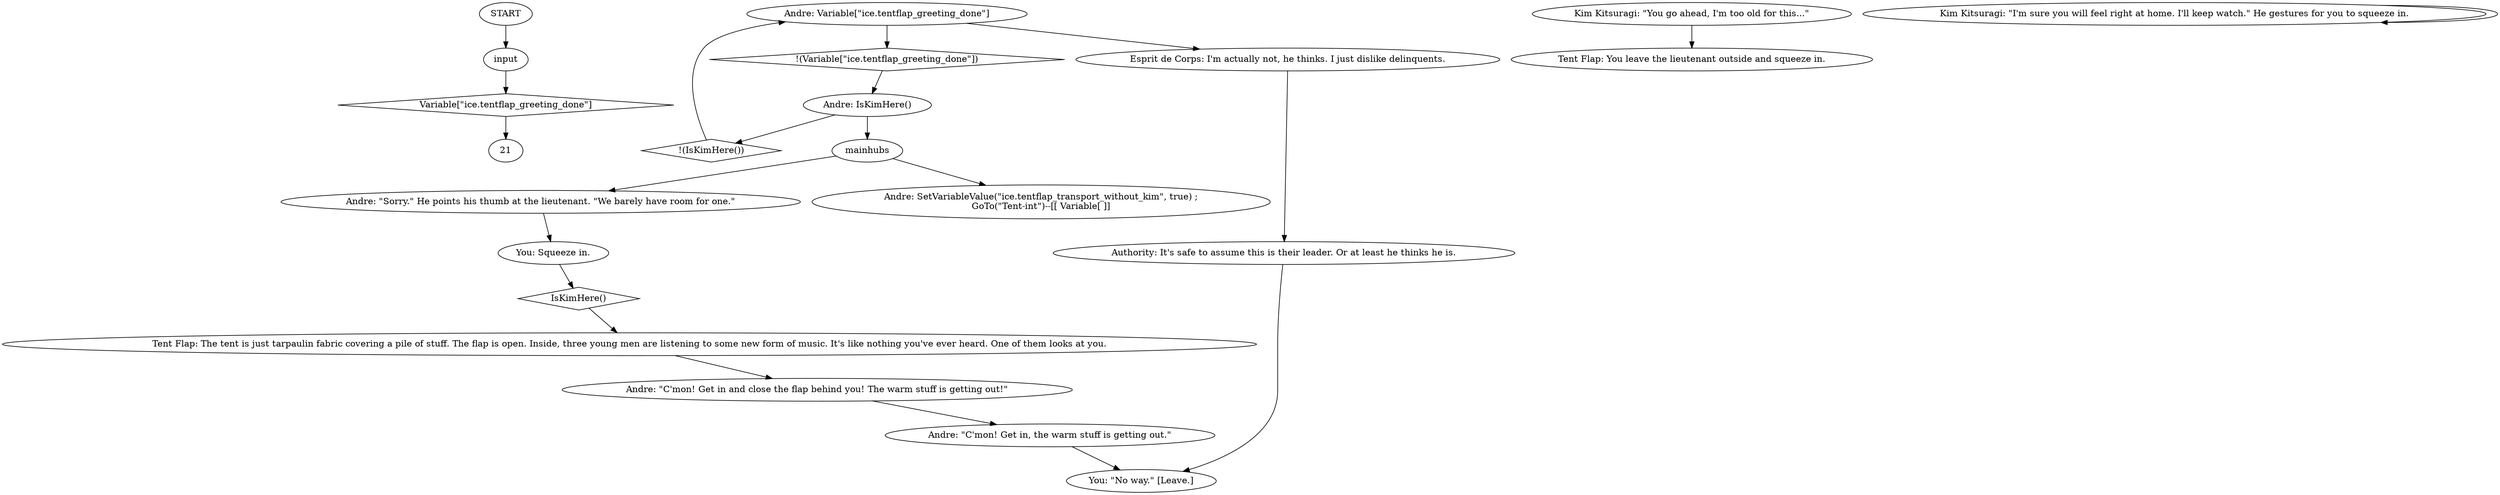 # ICE / TENT FLAP
# Entering the tent and leaving Kim behind.
# ==================================================
digraph G {
	  0 [label="START"];
	  1 [label="input"];
	  2 [label="Andre: \"C'mon! Get in and close the flap behind you! The warm stuff is getting out!\""];
	  3 [label="Kim Kitsuragi: \"You go ahead, I'm too old for this...\""];
	  4 [label="You: Squeeze in."];
	  5 [label="Andre: \"Sorry.\" He points his thumb at the lieutenant. \"We barely have room for one.\""];
	  6 [label="Tent Flap: The tent is just tarpaulin fabric covering a pile of stuff. The flap is open. Inside, three young men are listening to some new form of music. It's like nothing you've ever heard. One of them looks at you."];
	  7 [label="Andre: IsKimHere()"];
	  8 [label="IsKimHere()", shape=diamond];
	  9 [label="!(IsKimHere())", shape=diamond];
	  10 [label="mainhubs"];
	  11 [label="You: \"No way.\" [Leave.]"];
	  12 [label="Andre: SetVariableValue(\"ice.tentflap_transport_without_kim\", true) ;
GoTo(\"Tent-int\")--[[ Variable[ ]]"];
	  13 [label="Andre: Variable[\"ice.tentflap_greeting_done\"]"];
	  14 [label="Variable[\"ice.tentflap_greeting_done\"]", shape=diamond];
	  15 [label="!(Variable[\"ice.tentflap_greeting_done\"])", shape=diamond];
	  16 [label="Esprit de Corps: I'm actually not, he thinks. I just dislike delinquents."];
	  17 [label="Tent Flap: You leave the lieutenant outside and squeeze in."];
	  18 [label="Kim Kitsuragi: \"I'm sure you will feel right at home. I'll keep watch.\" He gestures for you to squeeze in."];
	  19 [label="Authority: It's safe to assume this is their leader. Or at least he thinks he is."];
	  20 [label="Andre: \"C'mon! Get in, the warm stuff is getting out.\""];
	  0 -> 1
	  1 -> 14
	  2 -> 20
	  3 -> 17
	  4 -> 8
	  5 -> 4
	  6 -> 2
	  7 -> 9
	  7 -> 10
	  8 -> 6
	  9 -> 13
	  10 -> 12
	  10 -> 5
	  13 -> 16
	  13 -> 15
	  14 -> 21
	  15 -> 7
	  16 -> 19
	  18 -> 18
	  19 -> 11
	  20 -> 11
}

